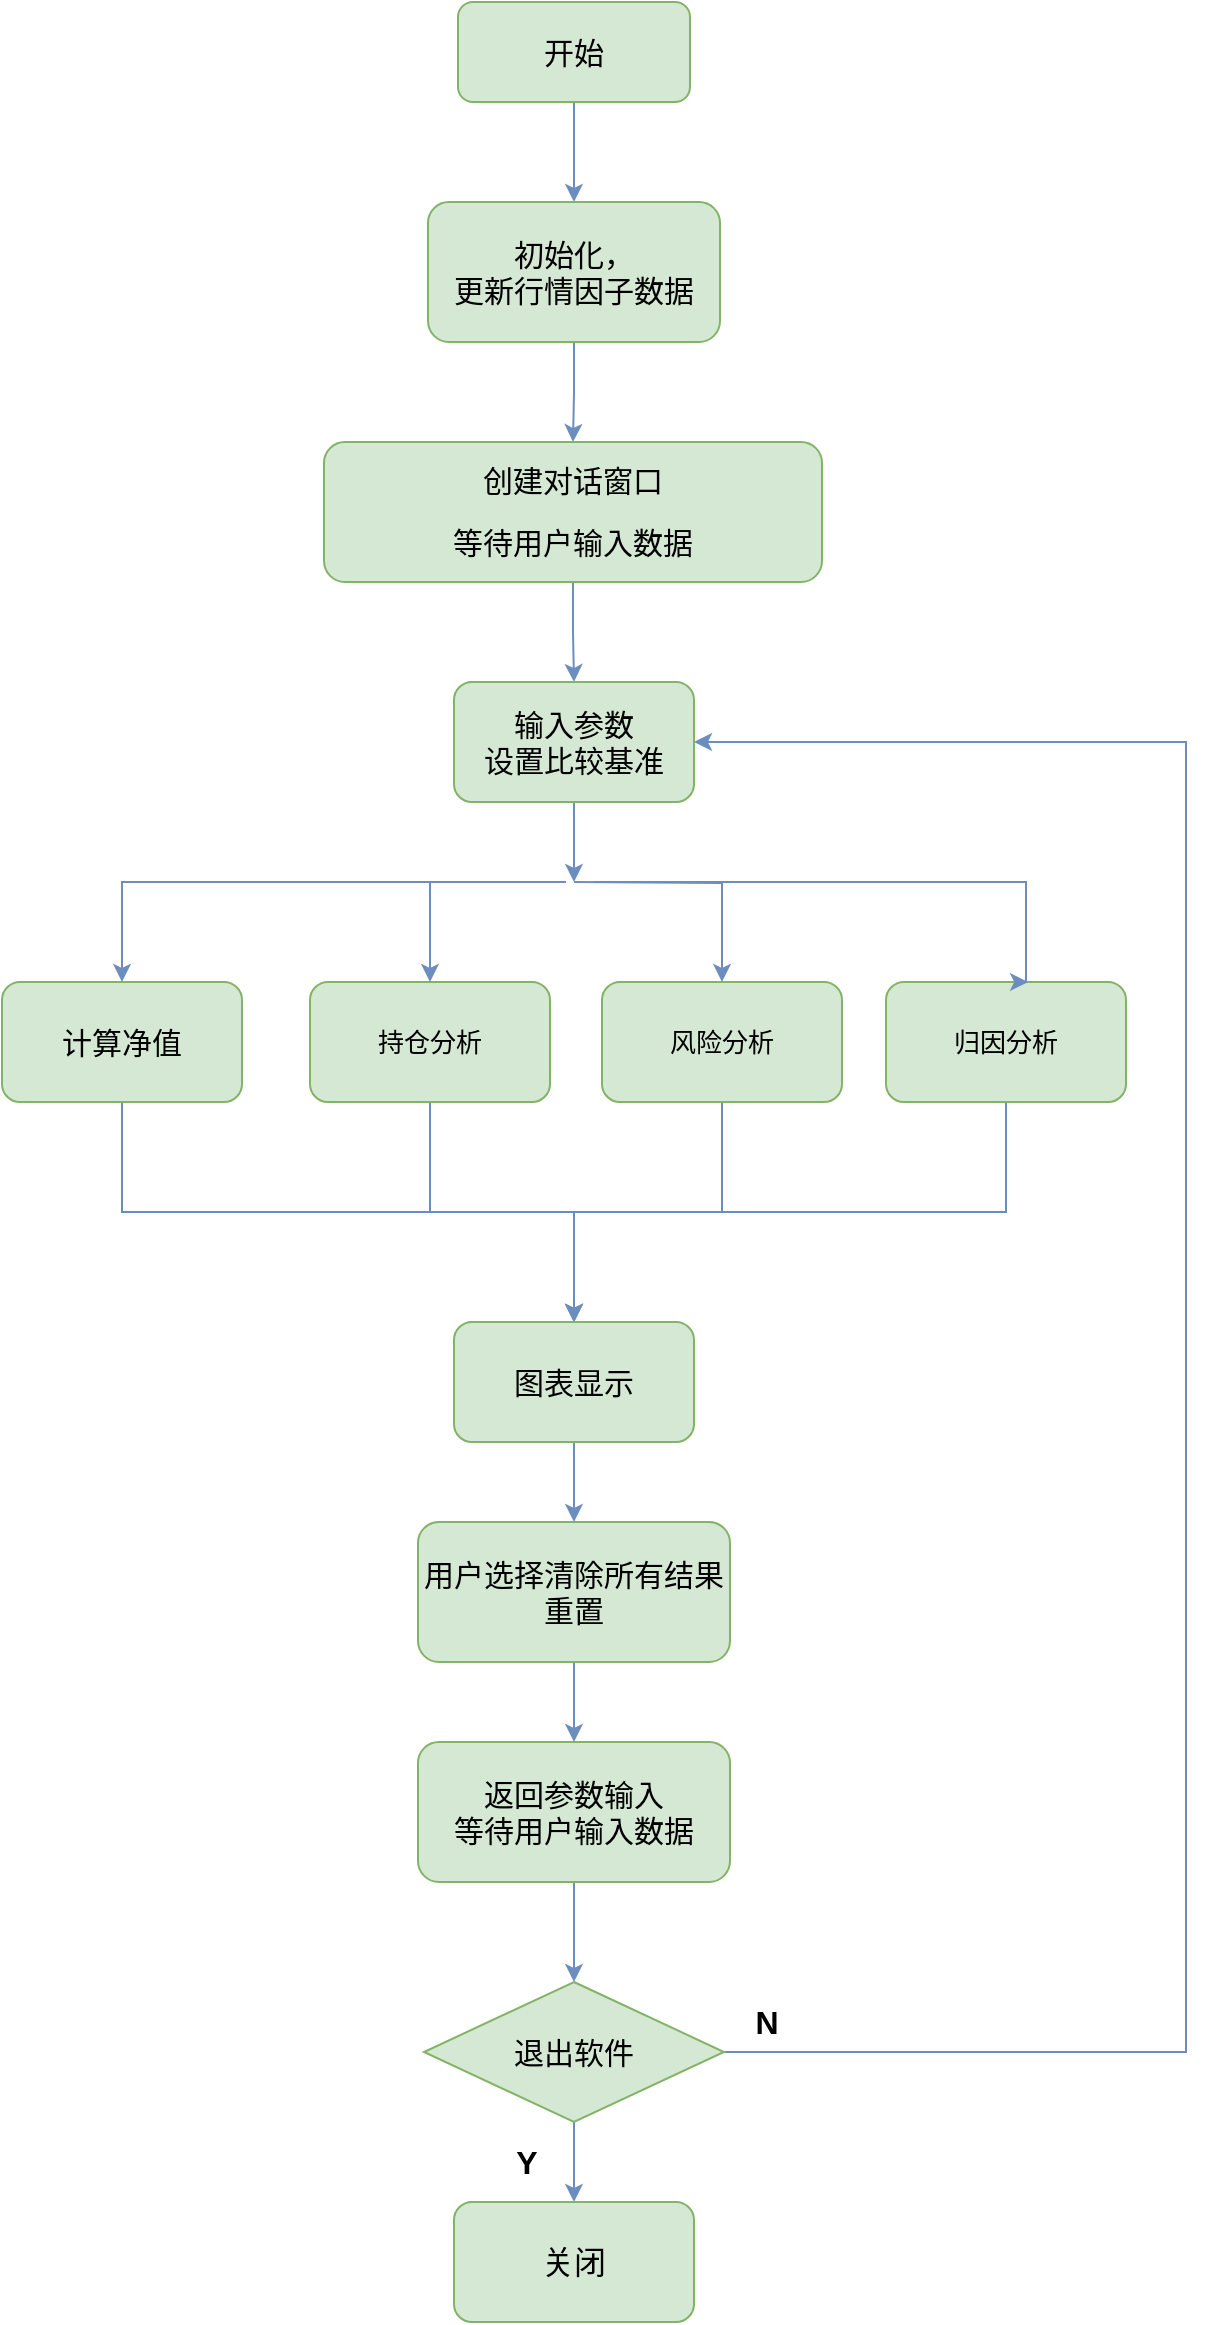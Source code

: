 <mxfile version="20.0.4" type="github"><diagram id="EK-l8KiJnxw1A2ytpyzj" name="第 1 页"><mxGraphModel dx="1422" dy="762" grid="1" gridSize="10" guides="1" tooltips="1" connect="1" arrows="1" fold="1" page="1" pageScale="1" pageWidth="827" pageHeight="1169" math="0" shadow="0"><root><mxCell id="0"/><mxCell id="1" parent="0"/><mxCell id="IgqjYYJX7pfI5hEEqDzR-6" style="edgeStyle=orthogonalEdgeStyle;rounded=0;orthogonalLoop=1;jettySize=auto;html=1;exitX=0.5;exitY=1;exitDx=0;exitDy=0;fontSize=15;entryX=0.5;entryY=0;entryDx=0;entryDy=0;fillColor=#dae8fc;strokeColor=#6c8ebf;" edge="1" parent="1" source="IgqjYYJX7pfI5hEEqDzR-1" target="IgqjYYJX7pfI5hEEqDzR-2"><mxGeometry relative="1" as="geometry"><mxPoint x="430" y="130" as="targetPoint"/></mxGeometry></mxCell><mxCell id="IgqjYYJX7pfI5hEEqDzR-1" value="&lt;font style=&quot;font-size: 15px;&quot;&gt;开始&lt;/font&gt;" style="rounded=1;whiteSpace=wrap;html=1;glass=0;fillColor=#d5e8d4;strokeColor=#82b366;" vertex="1" parent="1"><mxGeometry x="356" y="40" width="116" height="50" as="geometry"/></mxCell><mxCell id="IgqjYYJX7pfI5hEEqDzR-7" value="" style="edgeStyle=orthogonalEdgeStyle;rounded=0;orthogonalLoop=1;jettySize=auto;html=1;fontSize=15;fillColor=#dae8fc;strokeColor=#6c8ebf;" edge="1" parent="1" source="IgqjYYJX7pfI5hEEqDzR-2" target="IgqjYYJX7pfI5hEEqDzR-3"><mxGeometry relative="1" as="geometry"/></mxCell><mxCell id="IgqjYYJX7pfI5hEEqDzR-2" value="&lt;font style=&quot;font-size: 15px;&quot;&gt;初始化，&lt;br&gt;更新行情因子数据&lt;/font&gt;" style="rounded=1;whiteSpace=wrap;html=1;fillColor=#d5e8d4;strokeColor=#82b366;" vertex="1" parent="1"><mxGeometry x="341" y="140" width="146" height="70" as="geometry"/></mxCell><mxCell id="IgqjYYJX7pfI5hEEqDzR-8" value="" style="edgeStyle=orthogonalEdgeStyle;rounded=0;orthogonalLoop=1;jettySize=auto;html=1;fontSize=15;fillColor=#dae8fc;strokeColor=#6c8ebf;" edge="1" parent="1" source="IgqjYYJX7pfI5hEEqDzR-3" target="IgqjYYJX7pfI5hEEqDzR-4"><mxGeometry relative="1" as="geometry"/></mxCell><mxCell id="IgqjYYJX7pfI5hEEqDzR-3" value="&lt;p align=&quot;center&quot; class=&quot;MsoNormal&quot;&gt;&lt;span&gt;&lt;font style=&quot;font-size: 15px;&quot;&gt;创建对话窗口&lt;/font&gt;&lt;/span&gt;&lt;/p&gt;&lt;p align=&quot;center&quot; class=&quot;MsoNormal&quot;&gt;&lt;span&gt;&lt;font style=&quot;font-size: 15px;&quot;&gt;等待用户输入数据&lt;/font&gt;&lt;/span&gt;&lt;span lang=&quot;EN-US&quot;&gt;&lt;/span&gt;&lt;/p&gt;" style="rounded=1;whiteSpace=wrap;html=1;glass=0;fontSize=13;fillColor=#d5e8d4;strokeColor=#82b366;" vertex="1" parent="1"><mxGeometry x="289" y="260" width="249" height="70" as="geometry"/></mxCell><mxCell id="IgqjYYJX7pfI5hEEqDzR-9" value="" style="edgeStyle=orthogonalEdgeStyle;rounded=0;orthogonalLoop=1;jettySize=auto;html=1;fontSize=15;fillColor=#dae8fc;strokeColor=#6c8ebf;" edge="1" parent="1" target="IgqjYYJX7pfI5hEEqDzR-5"><mxGeometry relative="1" as="geometry"><mxPoint x="410" y="480" as="sourcePoint"/><Array as="points"><mxPoint x="188" y="480"/></Array></mxGeometry></mxCell><mxCell id="IgqjYYJX7pfI5hEEqDzR-13" value="" style="edgeStyle=orthogonalEdgeStyle;rounded=0;orthogonalLoop=1;jettySize=auto;html=1;fontSize=15;fillColor=#dae8fc;strokeColor=#6c8ebf;" edge="1" parent="1" source="IgqjYYJX7pfI5hEEqDzR-4"><mxGeometry relative="1" as="geometry"><mxPoint x="414" y="480" as="targetPoint"/></mxGeometry></mxCell><mxCell id="IgqjYYJX7pfI5hEEqDzR-15" value="" style="edgeStyle=orthogonalEdgeStyle;rounded=0;orthogonalLoop=1;jettySize=auto;html=1;fontSize=15;fillColor=#dae8fc;strokeColor=#6c8ebf;" edge="1" parent="1" target="IgqjYYJX7pfI5hEEqDzR-14"><mxGeometry relative="1" as="geometry"><mxPoint x="414" y="480" as="sourcePoint"/></mxGeometry></mxCell><mxCell id="IgqjYYJX7pfI5hEEqDzR-4" value="&lt;span style=&quot;font-size: 15px;&quot;&gt;输入参数&lt;/span&gt;&lt;br style=&quot;font-size: 15px;&quot;&gt;&lt;span style=&quot;font-size: 15px;&quot;&gt;设置比较基准&lt;/span&gt;" style="rounded=1;whiteSpace=wrap;html=1;glass=0;fontSize=13;fillColor=#d5e8d4;strokeColor=#82b366;" vertex="1" parent="1"><mxGeometry x="354" y="380" width="120" height="60" as="geometry"/></mxCell><mxCell id="IgqjYYJX7pfI5hEEqDzR-25" style="edgeStyle=orthogonalEdgeStyle;rounded=0;orthogonalLoop=1;jettySize=auto;html=1;exitX=0.5;exitY=1;exitDx=0;exitDy=0;entryX=0.5;entryY=0;entryDx=0;entryDy=0;fontSize=15;fillColor=#dae8fc;strokeColor=#6c8ebf;" edge="1" parent="1" source="IgqjYYJX7pfI5hEEqDzR-5" target="IgqjYYJX7pfI5hEEqDzR-21"><mxGeometry relative="1" as="geometry"/></mxCell><mxCell id="IgqjYYJX7pfI5hEEqDzR-5" value="计算净值" style="rounded=1;whiteSpace=wrap;html=1;glass=0;fontSize=15;fillColor=#d5e8d4;strokeColor=#82b366;" vertex="1" parent="1"><mxGeometry x="128" y="530" width="120" height="60" as="geometry"/></mxCell><mxCell id="IgqjYYJX7pfI5hEEqDzR-31" style="edgeStyle=orthogonalEdgeStyle;rounded=0;orthogonalLoop=1;jettySize=auto;html=1;exitX=0.5;exitY=1;exitDx=0;exitDy=0;entryX=0.5;entryY=0;entryDx=0;entryDy=0;fontSize=15;fillColor=#dae8fc;strokeColor=#6c8ebf;" edge="1" parent="1" source="IgqjYYJX7pfI5hEEqDzR-10" target="IgqjYYJX7pfI5hEEqDzR-30"><mxGeometry relative="1" as="geometry"/></mxCell><mxCell id="IgqjYYJX7pfI5hEEqDzR-10" value="用户选择清除所有结果重置" style="rounded=1;whiteSpace=wrap;html=1;glass=0;fontSize=15;fillColor=#d5e8d4;strokeColor=#82b366;" vertex="1" parent="1"><mxGeometry x="336" y="800" width="156" height="70" as="geometry"/></mxCell><mxCell id="IgqjYYJX7pfI5hEEqDzR-22" style="edgeStyle=orthogonalEdgeStyle;rounded=0;orthogonalLoop=1;jettySize=auto;html=1;exitX=0.5;exitY=1;exitDx=0;exitDy=0;entryX=0.5;entryY=0;entryDx=0;entryDy=0;fontSize=15;fillColor=#dae8fc;strokeColor=#6c8ebf;" edge="1" parent="1" source="IgqjYYJX7pfI5hEEqDzR-12" target="IgqjYYJX7pfI5hEEqDzR-21"><mxGeometry relative="1" as="geometry"/></mxCell><mxCell id="IgqjYYJX7pfI5hEEqDzR-12" value="持仓分析" style="whiteSpace=wrap;html=1;fontSize=13;rounded=1;glass=0;fillColor=#d5e8d4;strokeColor=#82b366;" vertex="1" parent="1"><mxGeometry x="282" y="530" width="120" height="60" as="geometry"/></mxCell><mxCell id="IgqjYYJX7pfI5hEEqDzR-26" style="edgeStyle=orthogonalEdgeStyle;rounded=0;orthogonalLoop=1;jettySize=auto;html=1;exitX=0.5;exitY=1;exitDx=0;exitDy=0;entryX=0.5;entryY=0;entryDx=0;entryDy=0;fontSize=15;fillColor=#dae8fc;strokeColor=#6c8ebf;" edge="1" parent="1" source="IgqjYYJX7pfI5hEEqDzR-14" target="IgqjYYJX7pfI5hEEqDzR-21"><mxGeometry relative="1" as="geometry"/></mxCell><mxCell id="IgqjYYJX7pfI5hEEqDzR-14" value="风险分析" style="whiteSpace=wrap;html=1;fontSize=13;rounded=1;glass=0;fillColor=#d5e8d4;strokeColor=#82b366;" vertex="1" parent="1"><mxGeometry x="428" y="530" width="120" height="60" as="geometry"/></mxCell><mxCell id="IgqjYYJX7pfI5hEEqDzR-27" style="edgeStyle=orthogonalEdgeStyle;rounded=0;orthogonalLoop=1;jettySize=auto;html=1;exitX=0.5;exitY=1;exitDx=0;exitDy=0;fontSize=15;fillColor=#dae8fc;strokeColor=#6c8ebf;" edge="1" parent="1" source="IgqjYYJX7pfI5hEEqDzR-16" target="IgqjYYJX7pfI5hEEqDzR-21"><mxGeometry relative="1" as="geometry"/></mxCell><mxCell id="IgqjYYJX7pfI5hEEqDzR-16" value="归因分析" style="whiteSpace=wrap;html=1;fontSize=13;rounded=1;glass=0;fillColor=#d5e8d4;strokeColor=#82b366;" vertex="1" parent="1"><mxGeometry x="570" y="530" width="120" height="60" as="geometry"/></mxCell><mxCell id="IgqjYYJX7pfI5hEEqDzR-18" value="" style="edgeStyle=orthogonalEdgeStyle;rounded=0;orthogonalLoop=1;jettySize=auto;html=1;fontSize=15;entryX=0.592;entryY=0;entryDx=0;entryDy=0;entryPerimeter=0;fillColor=#dae8fc;strokeColor=#6c8ebf;" edge="1" parent="1" target="IgqjYYJX7pfI5hEEqDzR-16"><mxGeometry relative="1" as="geometry"><mxPoint x="424" y="480" as="sourcePoint"/><mxPoint x="690" y="530" as="targetPoint"/><Array as="points"><mxPoint x="640" y="480"/></Array></mxGeometry></mxCell><mxCell id="IgqjYYJX7pfI5hEEqDzR-20" value="" style="endArrow=classic;html=1;rounded=0;fontSize=15;entryX=0.5;entryY=0;entryDx=0;entryDy=0;fillColor=#dae8fc;strokeColor=#6c8ebf;" edge="1" parent="1" target="IgqjYYJX7pfI5hEEqDzR-12"><mxGeometry width="50" height="50" relative="1" as="geometry"><mxPoint x="342" y="480" as="sourcePoint"/><mxPoint x="360" y="640" as="targetPoint"/></mxGeometry></mxCell><mxCell id="IgqjYYJX7pfI5hEEqDzR-39" style="edgeStyle=orthogonalEdgeStyle;rounded=0;orthogonalLoop=1;jettySize=auto;html=1;exitX=0.5;exitY=1;exitDx=0;exitDy=0;entryX=0.5;entryY=0;entryDx=0;entryDy=0;fontSize=16;fillColor=#dae8fc;strokeColor=#6c8ebf;" edge="1" parent="1" source="IgqjYYJX7pfI5hEEqDzR-21" target="IgqjYYJX7pfI5hEEqDzR-10"><mxGeometry relative="1" as="geometry"/></mxCell><mxCell id="IgqjYYJX7pfI5hEEqDzR-21" value="图表显示" style="rounded=1;whiteSpace=wrap;html=1;glass=0;fontSize=15;fillColor=#d5e8d4;strokeColor=#82b366;" vertex="1" parent="1"><mxGeometry x="354" y="700" width="120" height="60" as="geometry"/></mxCell><mxCell id="IgqjYYJX7pfI5hEEqDzR-33" style="edgeStyle=orthogonalEdgeStyle;rounded=0;orthogonalLoop=1;jettySize=auto;html=1;exitX=0.5;exitY=1;exitDx=0;exitDy=0;entryX=0.5;entryY=0;entryDx=0;entryDy=0;fontSize=15;fillColor=#dae8fc;strokeColor=#6c8ebf;" edge="1" parent="1" source="IgqjYYJX7pfI5hEEqDzR-30" target="IgqjYYJX7pfI5hEEqDzR-32"><mxGeometry relative="1" as="geometry"/></mxCell><mxCell id="IgqjYYJX7pfI5hEEqDzR-30" value="返回参数输入&lt;br&gt;等待用户输入数据" style="rounded=1;whiteSpace=wrap;html=1;glass=0;fontSize=15;fillColor=#d5e8d4;strokeColor=#82b366;" vertex="1" parent="1"><mxGeometry x="336" y="910" width="156" height="70" as="geometry"/></mxCell><mxCell id="IgqjYYJX7pfI5hEEqDzR-34" value="" style="edgeStyle=orthogonalEdgeStyle;rounded=0;orthogonalLoop=1;jettySize=auto;html=1;fontSize=15;entryX=1;entryY=0.5;entryDx=0;entryDy=0;exitX=1;exitY=0.5;exitDx=0;exitDy=0;fillColor=#dae8fc;strokeColor=#6c8ebf;" edge="1" parent="1" source="IgqjYYJX7pfI5hEEqDzR-32" target="IgqjYYJX7pfI5hEEqDzR-4"><mxGeometry relative="1" as="geometry"><mxPoint x="720" y="400" as="targetPoint"/><Array as="points"><mxPoint x="720" y="1065"/><mxPoint x="720" y="410"/></Array></mxGeometry></mxCell><mxCell id="IgqjYYJX7pfI5hEEqDzR-37" style="edgeStyle=orthogonalEdgeStyle;rounded=0;orthogonalLoop=1;jettySize=auto;html=1;exitX=0.5;exitY=1;exitDx=0;exitDy=0;entryX=0.5;entryY=0;entryDx=0;entryDy=0;fontSize=16;fillColor=#dae8fc;strokeColor=#6c8ebf;" edge="1" parent="1" source="IgqjYYJX7pfI5hEEqDzR-32" target="IgqjYYJX7pfI5hEEqDzR-36"><mxGeometry relative="1" as="geometry"/></mxCell><mxCell id="IgqjYYJX7pfI5hEEqDzR-32" value="退出软件" style="rhombus;whiteSpace=wrap;html=1;glass=0;fontSize=15;fillColor=#d5e8d4;strokeColor=#82b366;" vertex="1" parent="1"><mxGeometry x="339" y="1030" width="150" height="70" as="geometry"/></mxCell><mxCell id="IgqjYYJX7pfI5hEEqDzR-35" value="&lt;font style=&quot;font-size: 16px;&quot;&gt;&lt;b&gt;N&lt;/b&gt;&lt;/font&gt;" style="text;html=1;align=center;verticalAlign=middle;resizable=0;points=[];autosize=1;strokeColor=none;fillColor=none;fontSize=15;" vertex="1" parent="1"><mxGeometry x="490" y="1035" width="40" height="30" as="geometry"/></mxCell><mxCell id="IgqjYYJX7pfI5hEEqDzR-36" value="关闭" style="rounded=1;whiteSpace=wrap;html=1;glass=0;fontSize=16;fillColor=#d5e8d4;strokeColor=#82b366;" vertex="1" parent="1"><mxGeometry x="354" y="1140" width="120" height="60" as="geometry"/></mxCell><mxCell id="IgqjYYJX7pfI5hEEqDzR-38" value="&lt;b&gt;Y&lt;/b&gt;" style="text;html=1;align=center;verticalAlign=middle;resizable=0;points=[];autosize=1;strokeColor=none;fillColor=none;fontSize=16;" vertex="1" parent="1"><mxGeometry x="375" y="1105" width="30" height="30" as="geometry"/></mxCell></root></mxGraphModel></diagram></mxfile>